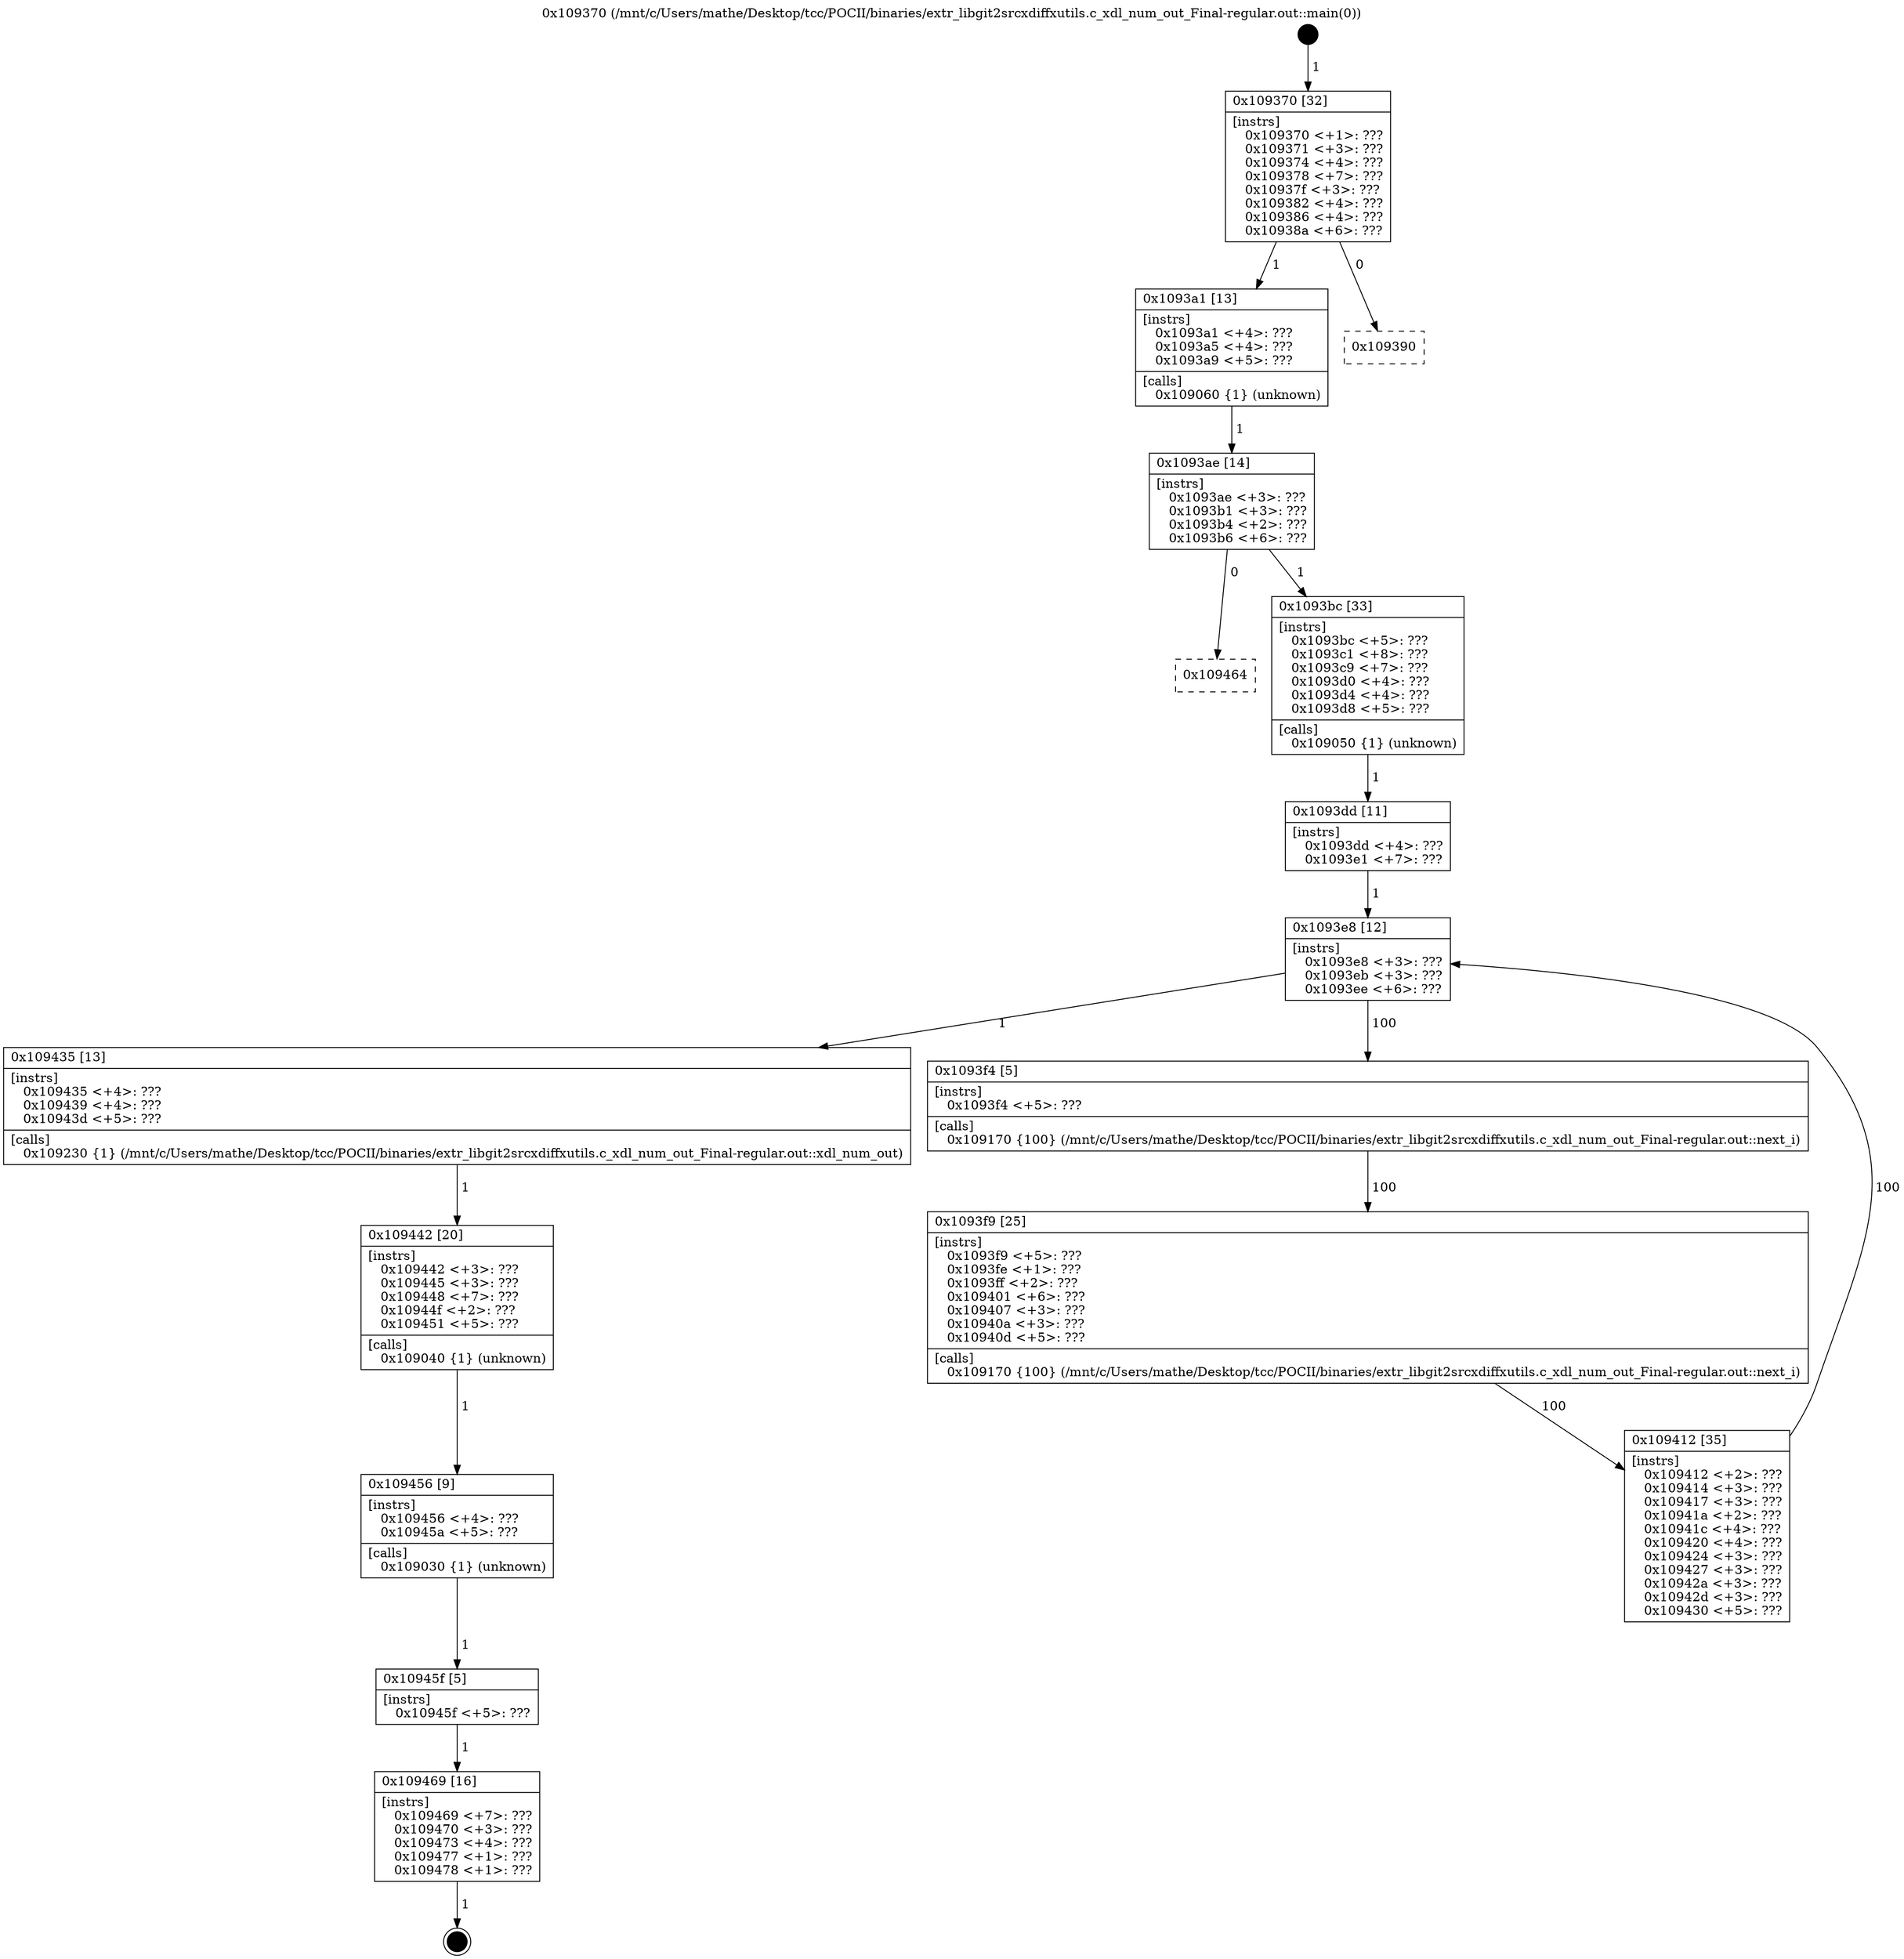 digraph "0x109370" {
  label = "0x109370 (/mnt/c/Users/mathe/Desktop/tcc/POCII/binaries/extr_libgit2srcxdiffxutils.c_xdl_num_out_Final-regular.out::main(0))"
  labelloc = "t"
  node[shape=record]

  Entry [label="",width=0.3,height=0.3,shape=circle,fillcolor=black,style=filled]
  "0x109370" [label="{
     0x109370 [32]\l
     | [instrs]\l
     &nbsp;&nbsp;0x109370 \<+1\>: ???\l
     &nbsp;&nbsp;0x109371 \<+3\>: ???\l
     &nbsp;&nbsp;0x109374 \<+4\>: ???\l
     &nbsp;&nbsp;0x109378 \<+7\>: ???\l
     &nbsp;&nbsp;0x10937f \<+3\>: ???\l
     &nbsp;&nbsp;0x109382 \<+4\>: ???\l
     &nbsp;&nbsp;0x109386 \<+4\>: ???\l
     &nbsp;&nbsp;0x10938a \<+6\>: ???\l
  }"]
  "0x1093a1" [label="{
     0x1093a1 [13]\l
     | [instrs]\l
     &nbsp;&nbsp;0x1093a1 \<+4\>: ???\l
     &nbsp;&nbsp;0x1093a5 \<+4\>: ???\l
     &nbsp;&nbsp;0x1093a9 \<+5\>: ???\l
     | [calls]\l
     &nbsp;&nbsp;0x109060 \{1\} (unknown)\l
  }"]
  "0x109390" [label="{
     0x109390\l
  }", style=dashed]
  "0x1093ae" [label="{
     0x1093ae [14]\l
     | [instrs]\l
     &nbsp;&nbsp;0x1093ae \<+3\>: ???\l
     &nbsp;&nbsp;0x1093b1 \<+3\>: ???\l
     &nbsp;&nbsp;0x1093b4 \<+2\>: ???\l
     &nbsp;&nbsp;0x1093b6 \<+6\>: ???\l
  }"]
  "0x109464" [label="{
     0x109464\l
  }", style=dashed]
  "0x1093bc" [label="{
     0x1093bc [33]\l
     | [instrs]\l
     &nbsp;&nbsp;0x1093bc \<+5\>: ???\l
     &nbsp;&nbsp;0x1093c1 \<+8\>: ???\l
     &nbsp;&nbsp;0x1093c9 \<+7\>: ???\l
     &nbsp;&nbsp;0x1093d0 \<+4\>: ???\l
     &nbsp;&nbsp;0x1093d4 \<+4\>: ???\l
     &nbsp;&nbsp;0x1093d8 \<+5\>: ???\l
     | [calls]\l
     &nbsp;&nbsp;0x109050 \{1\} (unknown)\l
  }"]
  Exit [label="",width=0.3,height=0.3,shape=circle,fillcolor=black,style=filled,peripheries=2]
  "0x1093e8" [label="{
     0x1093e8 [12]\l
     | [instrs]\l
     &nbsp;&nbsp;0x1093e8 \<+3\>: ???\l
     &nbsp;&nbsp;0x1093eb \<+3\>: ???\l
     &nbsp;&nbsp;0x1093ee \<+6\>: ???\l
  }"]
  "0x109435" [label="{
     0x109435 [13]\l
     | [instrs]\l
     &nbsp;&nbsp;0x109435 \<+4\>: ???\l
     &nbsp;&nbsp;0x109439 \<+4\>: ???\l
     &nbsp;&nbsp;0x10943d \<+5\>: ???\l
     | [calls]\l
     &nbsp;&nbsp;0x109230 \{1\} (/mnt/c/Users/mathe/Desktop/tcc/POCII/binaries/extr_libgit2srcxdiffxutils.c_xdl_num_out_Final-regular.out::xdl_num_out)\l
  }"]
  "0x1093f4" [label="{
     0x1093f4 [5]\l
     | [instrs]\l
     &nbsp;&nbsp;0x1093f4 \<+5\>: ???\l
     | [calls]\l
     &nbsp;&nbsp;0x109170 \{100\} (/mnt/c/Users/mathe/Desktop/tcc/POCII/binaries/extr_libgit2srcxdiffxutils.c_xdl_num_out_Final-regular.out::next_i)\l
  }"]
  "0x1093f9" [label="{
     0x1093f9 [25]\l
     | [instrs]\l
     &nbsp;&nbsp;0x1093f9 \<+5\>: ???\l
     &nbsp;&nbsp;0x1093fe \<+1\>: ???\l
     &nbsp;&nbsp;0x1093ff \<+2\>: ???\l
     &nbsp;&nbsp;0x109401 \<+6\>: ???\l
     &nbsp;&nbsp;0x109407 \<+3\>: ???\l
     &nbsp;&nbsp;0x10940a \<+3\>: ???\l
     &nbsp;&nbsp;0x10940d \<+5\>: ???\l
     | [calls]\l
     &nbsp;&nbsp;0x109170 \{100\} (/mnt/c/Users/mathe/Desktop/tcc/POCII/binaries/extr_libgit2srcxdiffxutils.c_xdl_num_out_Final-regular.out::next_i)\l
  }"]
  "0x109412" [label="{
     0x109412 [35]\l
     | [instrs]\l
     &nbsp;&nbsp;0x109412 \<+2\>: ???\l
     &nbsp;&nbsp;0x109414 \<+3\>: ???\l
     &nbsp;&nbsp;0x109417 \<+3\>: ???\l
     &nbsp;&nbsp;0x10941a \<+2\>: ???\l
     &nbsp;&nbsp;0x10941c \<+4\>: ???\l
     &nbsp;&nbsp;0x109420 \<+4\>: ???\l
     &nbsp;&nbsp;0x109424 \<+3\>: ???\l
     &nbsp;&nbsp;0x109427 \<+3\>: ???\l
     &nbsp;&nbsp;0x10942a \<+3\>: ???\l
     &nbsp;&nbsp;0x10942d \<+3\>: ???\l
     &nbsp;&nbsp;0x109430 \<+5\>: ???\l
  }"]
  "0x1093dd" [label="{
     0x1093dd [11]\l
     | [instrs]\l
     &nbsp;&nbsp;0x1093dd \<+4\>: ???\l
     &nbsp;&nbsp;0x1093e1 \<+7\>: ???\l
  }"]
  "0x109442" [label="{
     0x109442 [20]\l
     | [instrs]\l
     &nbsp;&nbsp;0x109442 \<+3\>: ???\l
     &nbsp;&nbsp;0x109445 \<+3\>: ???\l
     &nbsp;&nbsp;0x109448 \<+7\>: ???\l
     &nbsp;&nbsp;0x10944f \<+2\>: ???\l
     &nbsp;&nbsp;0x109451 \<+5\>: ???\l
     | [calls]\l
     &nbsp;&nbsp;0x109040 \{1\} (unknown)\l
  }"]
  "0x109456" [label="{
     0x109456 [9]\l
     | [instrs]\l
     &nbsp;&nbsp;0x109456 \<+4\>: ???\l
     &nbsp;&nbsp;0x10945a \<+5\>: ???\l
     | [calls]\l
     &nbsp;&nbsp;0x109030 \{1\} (unknown)\l
  }"]
  "0x10945f" [label="{
     0x10945f [5]\l
     | [instrs]\l
     &nbsp;&nbsp;0x10945f \<+5\>: ???\l
  }"]
  "0x109469" [label="{
     0x109469 [16]\l
     | [instrs]\l
     &nbsp;&nbsp;0x109469 \<+7\>: ???\l
     &nbsp;&nbsp;0x109470 \<+3\>: ???\l
     &nbsp;&nbsp;0x109473 \<+4\>: ???\l
     &nbsp;&nbsp;0x109477 \<+1\>: ???\l
     &nbsp;&nbsp;0x109478 \<+1\>: ???\l
  }"]
  Entry -> "0x109370" [label=" 1"]
  "0x109370" -> "0x1093a1" [label=" 1"]
  "0x109370" -> "0x109390" [label=" 0"]
  "0x1093a1" -> "0x1093ae" [label=" 1"]
  "0x1093ae" -> "0x109464" [label=" 0"]
  "0x1093ae" -> "0x1093bc" [label=" 1"]
  "0x109469" -> Exit [label=" 1"]
  "0x1093bc" -> "0x1093dd" [label=" 1"]
  "0x1093e8" -> "0x109435" [label=" 1"]
  "0x1093e8" -> "0x1093f4" [label=" 100"]
  "0x1093f4" -> "0x1093f9" [label=" 100"]
  "0x1093f9" -> "0x109412" [label=" 100"]
  "0x1093dd" -> "0x1093e8" [label=" 1"]
  "0x109412" -> "0x1093e8" [label=" 100"]
  "0x109435" -> "0x109442" [label=" 1"]
  "0x109442" -> "0x109456" [label=" 1"]
  "0x109456" -> "0x10945f" [label=" 1"]
  "0x10945f" -> "0x109469" [label=" 1"]
}
